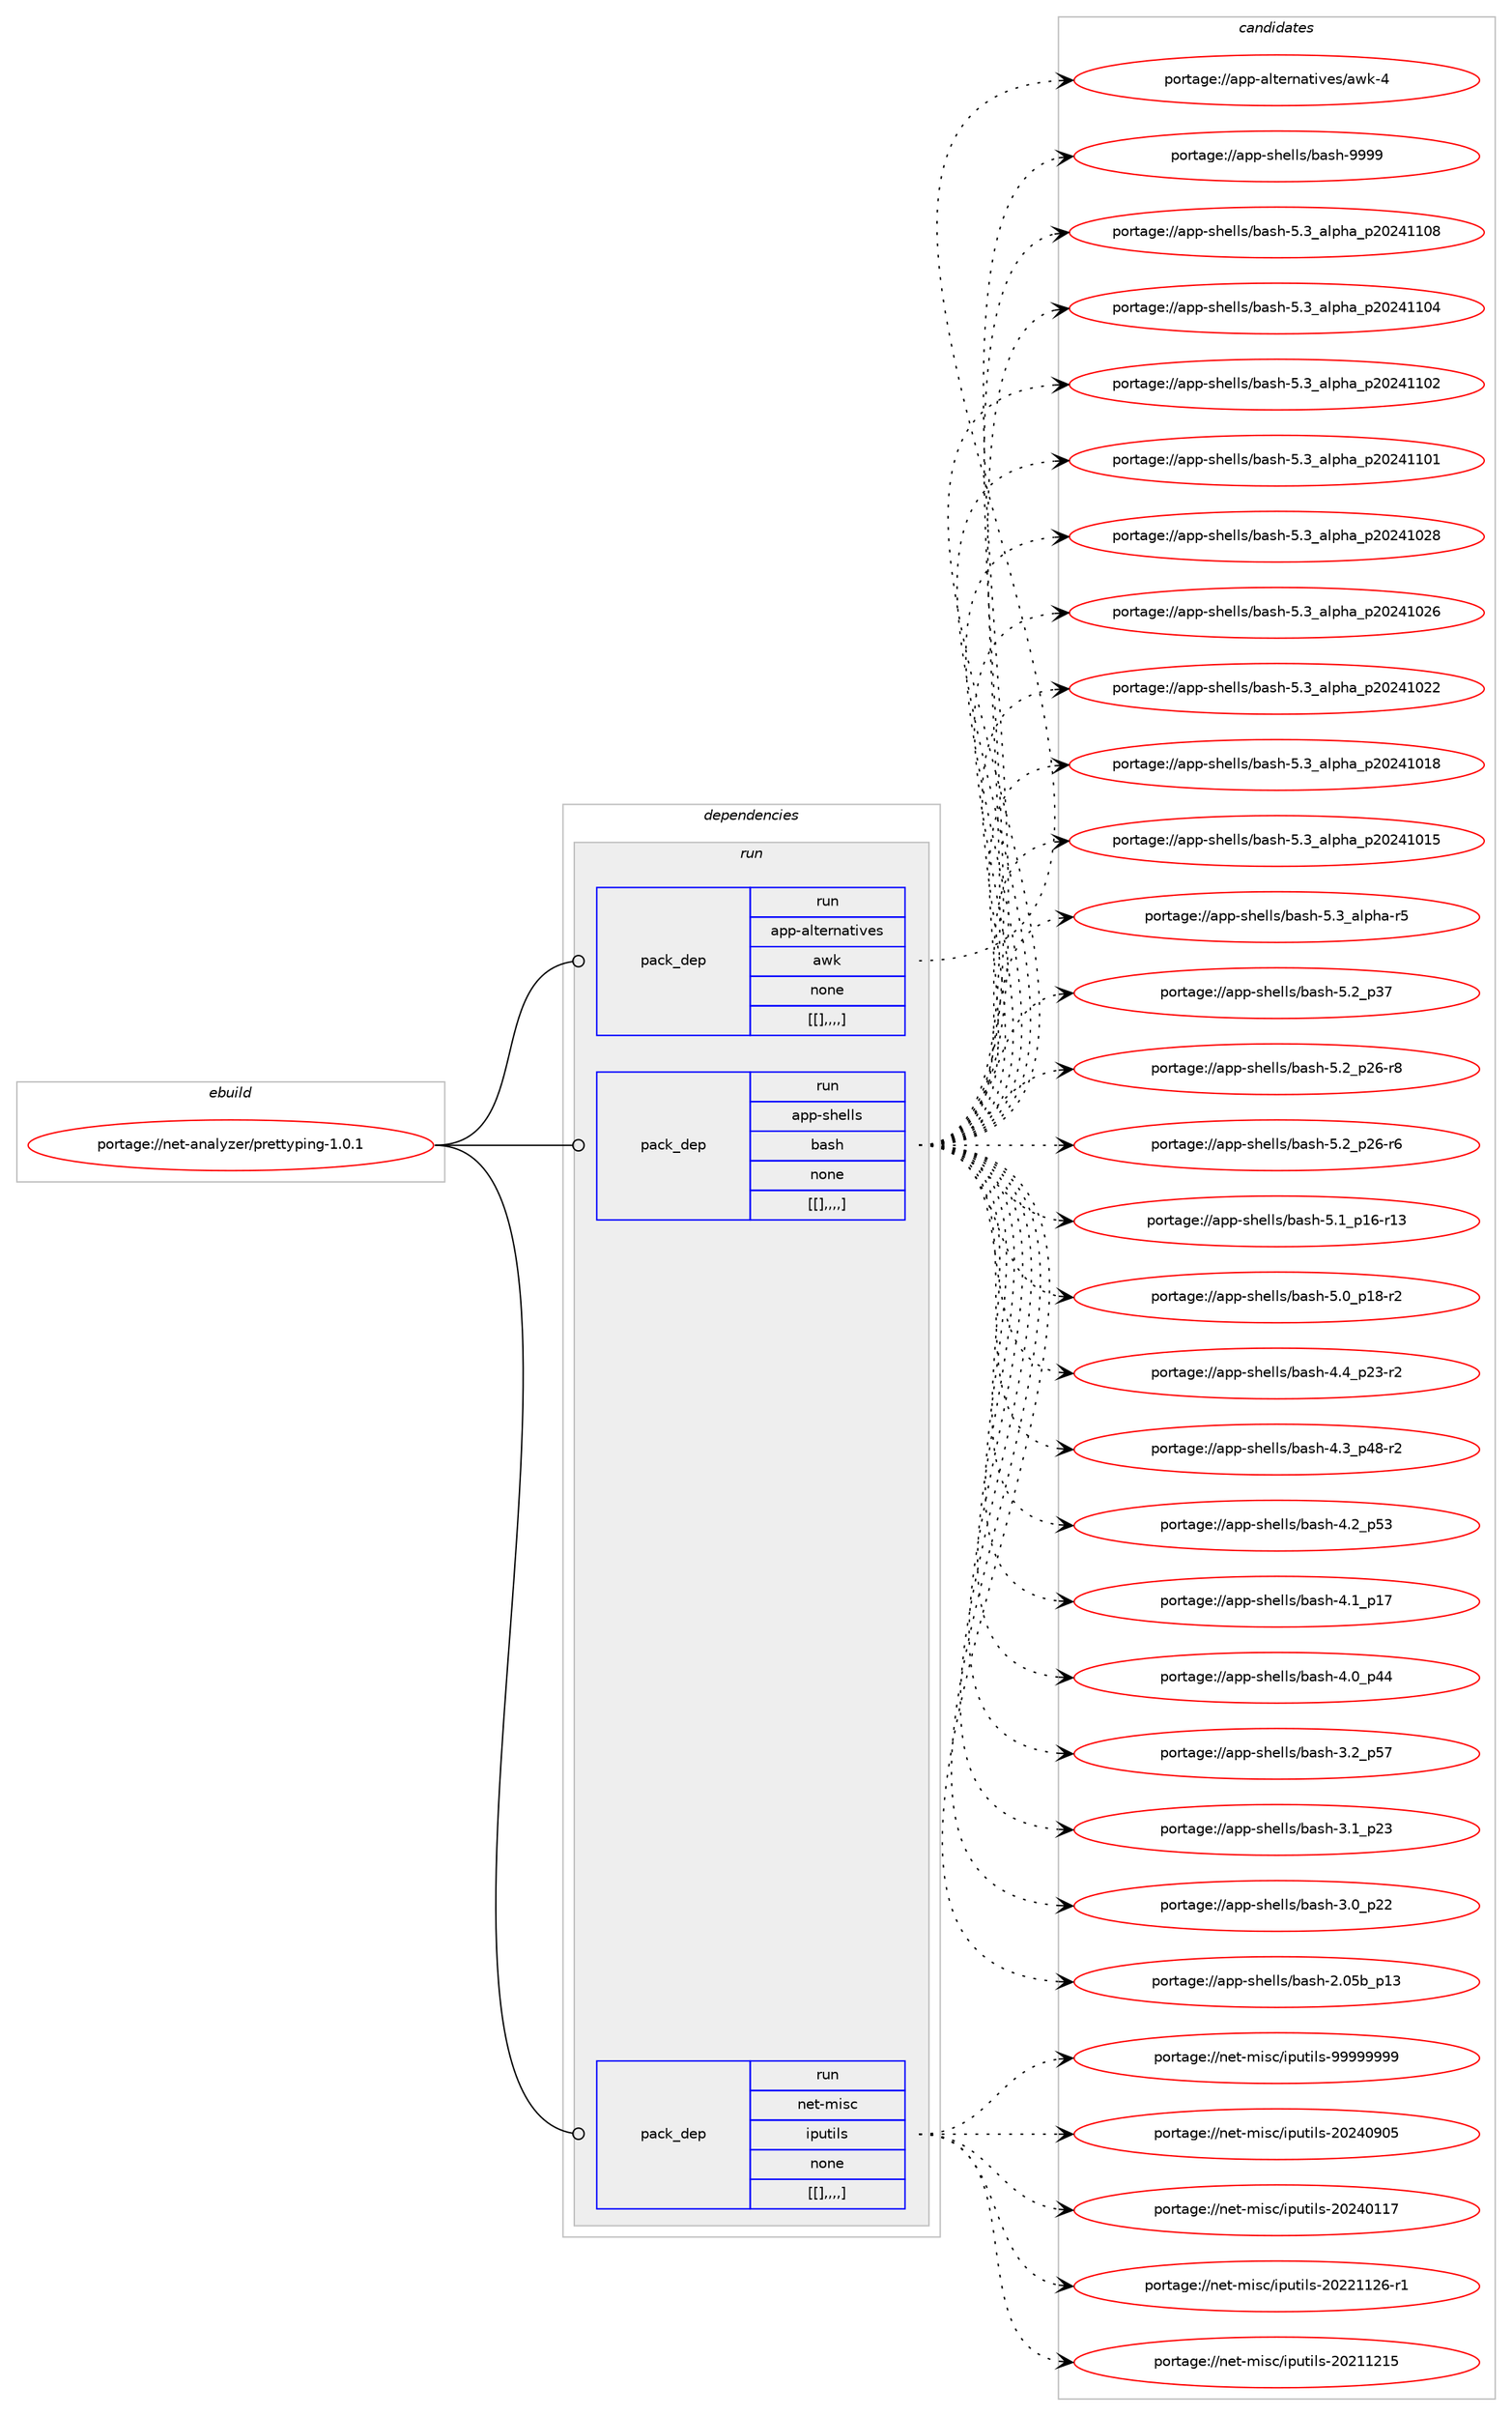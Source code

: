 digraph prolog {

# *************
# Graph options
# *************

newrank=true;
concentrate=true;
compound=true;
graph [rankdir=LR,fontname=Helvetica,fontsize=10,ranksep=1.5];#, ranksep=2.5, nodesep=0.2];
edge  [arrowhead=vee];
node  [fontname=Helvetica,fontsize=10];

# **********
# The ebuild
# **********

subgraph cluster_leftcol {
color=gray;
label=<<i>ebuild</i>>;
id [label="portage://net-analyzer/prettyping-1.0.1", color=red, width=4, href="../net-analyzer/prettyping-1.0.1.svg"];
}

# ****************
# The dependencies
# ****************

subgraph cluster_midcol {
color=gray;
label=<<i>dependencies</i>>;
subgraph cluster_compile {
fillcolor="#eeeeee";
style=filled;
label=<<i>compile</i>>;
}
subgraph cluster_compileandrun {
fillcolor="#eeeeee";
style=filled;
label=<<i>compile and run</i>>;
}
subgraph cluster_run {
fillcolor="#eeeeee";
style=filled;
label=<<i>run</i>>;
subgraph pack8 {
dependency12 [label=<<TABLE BORDER="0" CELLBORDER="1" CELLSPACING="0" CELLPADDING="4" WIDTH="220"><TR><TD ROWSPAN="6" CELLPADDING="30">pack_dep</TD></TR><TR><TD WIDTH="110">run</TD></TR><TR><TD>app-alternatives</TD></TR><TR><TD>awk</TD></TR><TR><TD>none</TD></TR><TR><TD>[[],,,,]</TD></TR></TABLE>>, shape=none, color=blue];
}
id:e -> dependency12:w [weight=20,style="solid",arrowhead="odot"];
subgraph pack39 {
dependency56 [label=<<TABLE BORDER="0" CELLBORDER="1" CELLSPACING="0" CELLPADDING="4" WIDTH="220"><TR><TD ROWSPAN="6" CELLPADDING="30">pack_dep</TD></TR><TR><TD WIDTH="110">run</TD></TR><TR><TD>app-shells</TD></TR><TR><TD>bash</TD></TR><TR><TD>none</TD></TR><TR><TD>[[],,,,]</TD></TR></TABLE>>, shape=none, color=blue];
}
id:e -> dependency56:w [weight=20,style="solid",arrowhead="odot"];
subgraph pack77 {
dependency93 [label=<<TABLE BORDER="0" CELLBORDER="1" CELLSPACING="0" CELLPADDING="4" WIDTH="220"><TR><TD ROWSPAN="6" CELLPADDING="30">pack_dep</TD></TR><TR><TD WIDTH="110">run</TD></TR><TR><TD>net-misc</TD></TR><TR><TD>iputils</TD></TR><TR><TD>none</TD></TR><TR><TD>[[],,,,]</TD></TR></TABLE>>, shape=none, color=blue];
}
id:e -> dependency93:w [weight=20,style="solid",arrowhead="odot"];
}
}

# **************
# The candidates
# **************

subgraph cluster_choices {
rank=same;
color=gray;
label=<<i>candidates</i>>;

subgraph choice38 {
color=black;
nodesep=1;
choice9711211245971081161011141109711610511810111547971191074552 [label="portage://app-alternatives/awk-4", color=red, width=4,href="../app-alternatives/awk-4.svg"];
dependency12:e -> choice9711211245971081161011141109711610511810111547971191074552:w [style=dotted,weight="100"];
}
subgraph choice40 {
color=black;
nodesep=1;
choice97112112451151041011081081154798971151044557575757 [label="portage://app-shells/bash-9999", color=red, width=4,href="../app-shells/bash-9999.svg"];
choice971121124511510410110810811547989711510445534651959710811210497951125048505249494856 [label="portage://app-shells/bash-5.3_alpha_p20241108", color=red, width=4,href="../app-shells/bash-5.3_alpha_p20241108.svg"];
choice971121124511510410110810811547989711510445534651959710811210497951125048505249494852 [label="portage://app-shells/bash-5.3_alpha_p20241104", color=red, width=4,href="../app-shells/bash-5.3_alpha_p20241104.svg"];
choice971121124511510410110810811547989711510445534651959710811210497951125048505249494850 [label="portage://app-shells/bash-5.3_alpha_p20241102", color=red, width=4,href="../app-shells/bash-5.3_alpha_p20241102.svg"];
choice971121124511510410110810811547989711510445534651959710811210497951125048505249494849 [label="portage://app-shells/bash-5.3_alpha_p20241101", color=red, width=4,href="../app-shells/bash-5.3_alpha_p20241101.svg"];
choice971121124511510410110810811547989711510445534651959710811210497951125048505249485056 [label="portage://app-shells/bash-5.3_alpha_p20241028", color=red, width=4,href="../app-shells/bash-5.3_alpha_p20241028.svg"];
choice971121124511510410110810811547989711510445534651959710811210497951125048505249485054 [label="portage://app-shells/bash-5.3_alpha_p20241026", color=red, width=4,href="../app-shells/bash-5.3_alpha_p20241026.svg"];
choice971121124511510410110810811547989711510445534651959710811210497951125048505249485050 [label="portage://app-shells/bash-5.3_alpha_p20241022", color=red, width=4,href="../app-shells/bash-5.3_alpha_p20241022.svg"];
choice971121124511510410110810811547989711510445534651959710811210497951125048505249484956 [label="portage://app-shells/bash-5.3_alpha_p20241018", color=red, width=4,href="../app-shells/bash-5.3_alpha_p20241018.svg"];
choice971121124511510410110810811547989711510445534651959710811210497951125048505249484953 [label="portage://app-shells/bash-5.3_alpha_p20241015", color=red, width=4,href="../app-shells/bash-5.3_alpha_p20241015.svg"];
choice9711211245115104101108108115479897115104455346519597108112104974511453 [label="portage://app-shells/bash-5.3_alpha-r5", color=red, width=4,href="../app-shells/bash-5.3_alpha-r5.svg"];
choice971121124511510410110810811547989711510445534650951125155 [label="portage://app-shells/bash-5.2_p37", color=red, width=4,href="../app-shells/bash-5.2_p37.svg"];
choice9711211245115104101108108115479897115104455346509511250544511456 [label="portage://app-shells/bash-5.2_p26-r8", color=red, width=4,href="../app-shells/bash-5.2_p26-r8.svg"];
choice9711211245115104101108108115479897115104455346509511250544511454 [label="portage://app-shells/bash-5.2_p26-r6", color=red, width=4,href="../app-shells/bash-5.2_p26-r6.svg"];
choice971121124511510410110810811547989711510445534649951124954451144951 [label="portage://app-shells/bash-5.1_p16-r13", color=red, width=4,href="../app-shells/bash-5.1_p16-r13.svg"];
choice9711211245115104101108108115479897115104455346489511249564511450 [label="portage://app-shells/bash-5.0_p18-r2", color=red, width=4,href="../app-shells/bash-5.0_p18-r2.svg"];
choice9711211245115104101108108115479897115104455246529511250514511450 [label="portage://app-shells/bash-4.4_p23-r2", color=red, width=4,href="../app-shells/bash-4.4_p23-r2.svg"];
choice9711211245115104101108108115479897115104455246519511252564511450 [label="portage://app-shells/bash-4.3_p48-r2", color=red, width=4,href="../app-shells/bash-4.3_p48-r2.svg"];
choice971121124511510410110810811547989711510445524650951125351 [label="portage://app-shells/bash-4.2_p53", color=red, width=4,href="../app-shells/bash-4.2_p53.svg"];
choice971121124511510410110810811547989711510445524649951124955 [label="portage://app-shells/bash-4.1_p17", color=red, width=4,href="../app-shells/bash-4.1_p17.svg"];
choice971121124511510410110810811547989711510445524648951125252 [label="portage://app-shells/bash-4.0_p44", color=red, width=4,href="../app-shells/bash-4.0_p44.svg"];
choice971121124511510410110810811547989711510445514650951125355 [label="portage://app-shells/bash-3.2_p57", color=red, width=4,href="../app-shells/bash-3.2_p57.svg"];
choice971121124511510410110810811547989711510445514649951125051 [label="portage://app-shells/bash-3.1_p23", color=red, width=4,href="../app-shells/bash-3.1_p23.svg"];
choice971121124511510410110810811547989711510445514648951125050 [label="portage://app-shells/bash-3.0_p22", color=red, width=4,href="../app-shells/bash-3.0_p22.svg"];
choice9711211245115104101108108115479897115104455046485398951124951 [label="portage://app-shells/bash-2.05b_p13", color=red, width=4,href="../app-shells/bash-2.05b_p13.svg"];
dependency56:e -> choice97112112451151041011081081154798971151044557575757:w [style=dotted,weight="100"];
dependency56:e -> choice971121124511510410110810811547989711510445534651959710811210497951125048505249494856:w [style=dotted,weight="100"];
dependency56:e -> choice971121124511510410110810811547989711510445534651959710811210497951125048505249494852:w [style=dotted,weight="100"];
dependency56:e -> choice971121124511510410110810811547989711510445534651959710811210497951125048505249494850:w [style=dotted,weight="100"];
dependency56:e -> choice971121124511510410110810811547989711510445534651959710811210497951125048505249494849:w [style=dotted,weight="100"];
dependency56:e -> choice971121124511510410110810811547989711510445534651959710811210497951125048505249485056:w [style=dotted,weight="100"];
dependency56:e -> choice971121124511510410110810811547989711510445534651959710811210497951125048505249485054:w [style=dotted,weight="100"];
dependency56:e -> choice971121124511510410110810811547989711510445534651959710811210497951125048505249485050:w [style=dotted,weight="100"];
dependency56:e -> choice971121124511510410110810811547989711510445534651959710811210497951125048505249484956:w [style=dotted,weight="100"];
dependency56:e -> choice971121124511510410110810811547989711510445534651959710811210497951125048505249484953:w [style=dotted,weight="100"];
dependency56:e -> choice9711211245115104101108108115479897115104455346519597108112104974511453:w [style=dotted,weight="100"];
dependency56:e -> choice971121124511510410110810811547989711510445534650951125155:w [style=dotted,weight="100"];
dependency56:e -> choice9711211245115104101108108115479897115104455346509511250544511456:w [style=dotted,weight="100"];
dependency56:e -> choice9711211245115104101108108115479897115104455346509511250544511454:w [style=dotted,weight="100"];
dependency56:e -> choice971121124511510410110810811547989711510445534649951124954451144951:w [style=dotted,weight="100"];
dependency56:e -> choice9711211245115104101108108115479897115104455346489511249564511450:w [style=dotted,weight="100"];
dependency56:e -> choice9711211245115104101108108115479897115104455246529511250514511450:w [style=dotted,weight="100"];
dependency56:e -> choice9711211245115104101108108115479897115104455246519511252564511450:w [style=dotted,weight="100"];
dependency56:e -> choice971121124511510410110810811547989711510445524650951125351:w [style=dotted,weight="100"];
dependency56:e -> choice971121124511510410110810811547989711510445524649951124955:w [style=dotted,weight="100"];
dependency56:e -> choice971121124511510410110810811547989711510445524648951125252:w [style=dotted,weight="100"];
dependency56:e -> choice971121124511510410110810811547989711510445514650951125355:w [style=dotted,weight="100"];
dependency56:e -> choice971121124511510410110810811547989711510445514649951125051:w [style=dotted,weight="100"];
dependency56:e -> choice971121124511510410110810811547989711510445514648951125050:w [style=dotted,weight="100"];
dependency56:e -> choice9711211245115104101108108115479897115104455046485398951124951:w [style=dotted,weight="100"];
}
subgraph choice69 {
color=black;
nodesep=1;
choice110101116451091051159947105112117116105108115455757575757575757 [label="portage://net-misc/iputils-99999999", color=red, width=4,href="../net-misc/iputils-99999999.svg"];
choice110101116451091051159947105112117116105108115455048505248574853 [label="portage://net-misc/iputils-20240905", color=red, width=4,href="../net-misc/iputils-20240905.svg"];
choice110101116451091051159947105112117116105108115455048505248494955 [label="portage://net-misc/iputils-20240117", color=red, width=4,href="../net-misc/iputils-20240117.svg"];
choice1101011164510910511599471051121171161051081154550485050494950544511449 [label="portage://net-misc/iputils-20221126-r1", color=red, width=4,href="../net-misc/iputils-20221126-r1.svg"];
choice110101116451091051159947105112117116105108115455048504949504953 [label="portage://net-misc/iputils-20211215", color=red, width=4,href="../net-misc/iputils-20211215.svg"];
dependency93:e -> choice110101116451091051159947105112117116105108115455757575757575757:w [style=dotted,weight="100"];
dependency93:e -> choice110101116451091051159947105112117116105108115455048505248574853:w [style=dotted,weight="100"];
dependency93:e -> choice110101116451091051159947105112117116105108115455048505248494955:w [style=dotted,weight="100"];
dependency93:e -> choice1101011164510910511599471051121171161051081154550485050494950544511449:w [style=dotted,weight="100"];
dependency93:e -> choice110101116451091051159947105112117116105108115455048504949504953:w [style=dotted,weight="100"];
}
}

}
